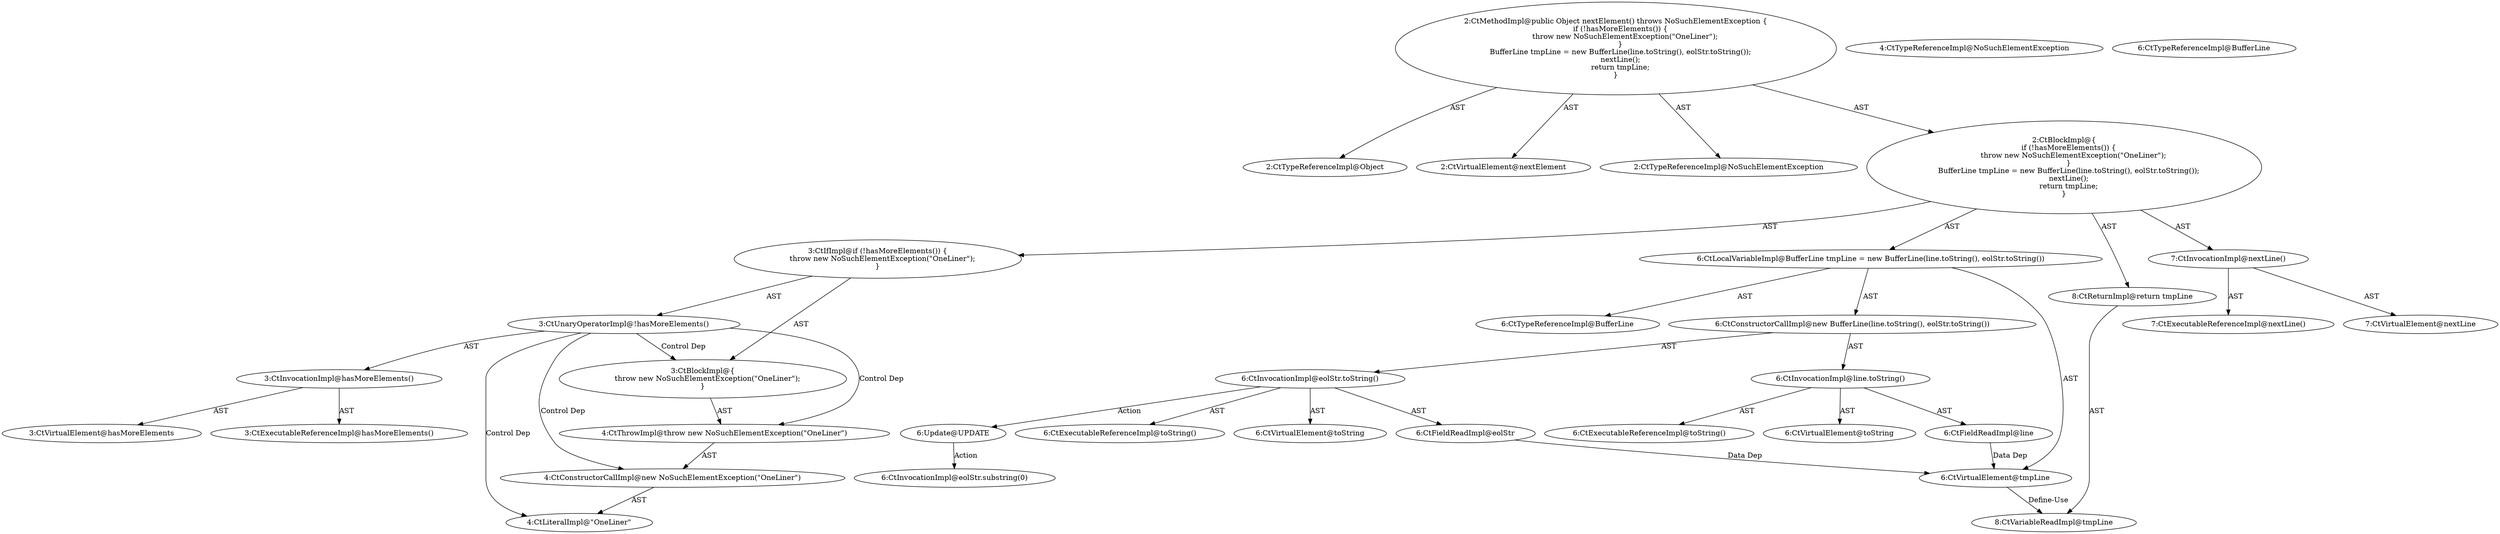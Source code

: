 digraph "nextElement#?" {
0 [label="2:CtTypeReferenceImpl@Object" shape=ellipse]
1 [label="2:CtVirtualElement@nextElement" shape=ellipse]
2 [label="2:CtTypeReferenceImpl@NoSuchElementException" shape=ellipse]
3 [label="3:CtExecutableReferenceImpl@hasMoreElements()" shape=ellipse]
4 [label="3:CtVirtualElement@hasMoreElements" shape=ellipse]
5 [label="3:CtInvocationImpl@hasMoreElements()" shape=ellipse]
6 [label="3:CtUnaryOperatorImpl@!hasMoreElements()" shape=ellipse]
7 [label="4:CtTypeReferenceImpl@NoSuchElementException" shape=ellipse]
8 [label="4:CtLiteralImpl@\"OneLiner\"" shape=ellipse]
9 [label="4:CtConstructorCallImpl@new NoSuchElementException(\"OneLiner\")" shape=ellipse]
10 [label="4:CtThrowImpl@throw new NoSuchElementException(\"OneLiner\")" shape=ellipse]
11 [label="3:CtBlockImpl@\{
    throw new NoSuchElementException(\"OneLiner\");
\}" shape=ellipse]
12 [label="3:CtIfImpl@if (!hasMoreElements()) \{
    throw new NoSuchElementException(\"OneLiner\");
\}" shape=ellipse]
13 [label="6:CtTypeReferenceImpl@BufferLine" shape=ellipse]
14 [label="6:CtTypeReferenceImpl@BufferLine" shape=ellipse]
15 [label="6:CtExecutableReferenceImpl@toString()" shape=ellipse]
16 [label="6:CtVirtualElement@toString" shape=ellipse]
17 [label="6:CtFieldReadImpl@line" shape=ellipse]
18 [label="6:CtInvocationImpl@line.toString()" shape=ellipse]
19 [label="6:CtExecutableReferenceImpl@toString()" shape=ellipse]
20 [label="6:CtVirtualElement@toString" shape=ellipse]
21 [label="6:CtFieldReadImpl@eolStr" shape=ellipse]
22 [label="6:CtInvocationImpl@eolStr.toString()" shape=ellipse]
23 [label="6:CtConstructorCallImpl@new BufferLine(line.toString(), eolStr.toString())" shape=ellipse]
24 [label="6:CtVirtualElement@tmpLine" shape=ellipse]
25 [label="6:CtLocalVariableImpl@BufferLine tmpLine = new BufferLine(line.toString(), eolStr.toString())" shape=ellipse]
26 [label="7:CtExecutableReferenceImpl@nextLine()" shape=ellipse]
27 [label="7:CtVirtualElement@nextLine" shape=ellipse]
28 [label="7:CtInvocationImpl@nextLine()" shape=ellipse]
29 [label="8:CtVariableReadImpl@tmpLine" shape=ellipse]
30 [label="8:CtReturnImpl@return tmpLine" shape=ellipse]
31 [label="2:CtBlockImpl@\{
    if (!hasMoreElements()) \{
        throw new NoSuchElementException(\"OneLiner\");
    \}
    BufferLine tmpLine = new BufferLine(line.toString(), eolStr.toString());
    nextLine();
    return tmpLine;
\}" shape=ellipse]
32 [label="2:CtMethodImpl@public Object nextElement() throws NoSuchElementException \{
    if (!hasMoreElements()) \{
        throw new NoSuchElementException(\"OneLiner\");
    \}
    BufferLine tmpLine = new BufferLine(line.toString(), eolStr.toString());
    nextLine();
    return tmpLine;
\}" shape=ellipse]
33 [label="6:Update@UPDATE" shape=ellipse]
34 [label="6:CtInvocationImpl@eolStr.substring(0)" shape=ellipse]
5 -> 4 [label="AST"];
5 -> 3 [label="AST"];
6 -> 5 [label="AST"];
6 -> 11 [label="Control Dep"];
6 -> 10 [label="Control Dep"];
6 -> 9 [label="Control Dep"];
6 -> 8 [label="Control Dep"];
9 -> 8 [label="AST"];
10 -> 9 [label="AST"];
11 -> 10 [label="AST"];
12 -> 6 [label="AST"];
12 -> 11 [label="AST"];
17 -> 24 [label="Data Dep"];
18 -> 16 [label="AST"];
18 -> 17 [label="AST"];
18 -> 15 [label="AST"];
21 -> 24 [label="Data Dep"];
22 -> 20 [label="AST"];
22 -> 21 [label="AST"];
22 -> 19 [label="AST"];
22 -> 33 [label="Action"];
23 -> 18 [label="AST"];
23 -> 22 [label="AST"];
24 -> 29 [label="Define-Use"];
25 -> 24 [label="AST"];
25 -> 13 [label="AST"];
25 -> 23 [label="AST"];
28 -> 27 [label="AST"];
28 -> 26 [label="AST"];
30 -> 29 [label="AST"];
31 -> 12 [label="AST"];
31 -> 25 [label="AST"];
31 -> 28 [label="AST"];
31 -> 30 [label="AST"];
32 -> 1 [label="AST"];
32 -> 0 [label="AST"];
32 -> 2 [label="AST"];
32 -> 31 [label="AST"];
33 -> 34 [label="Action"];
}